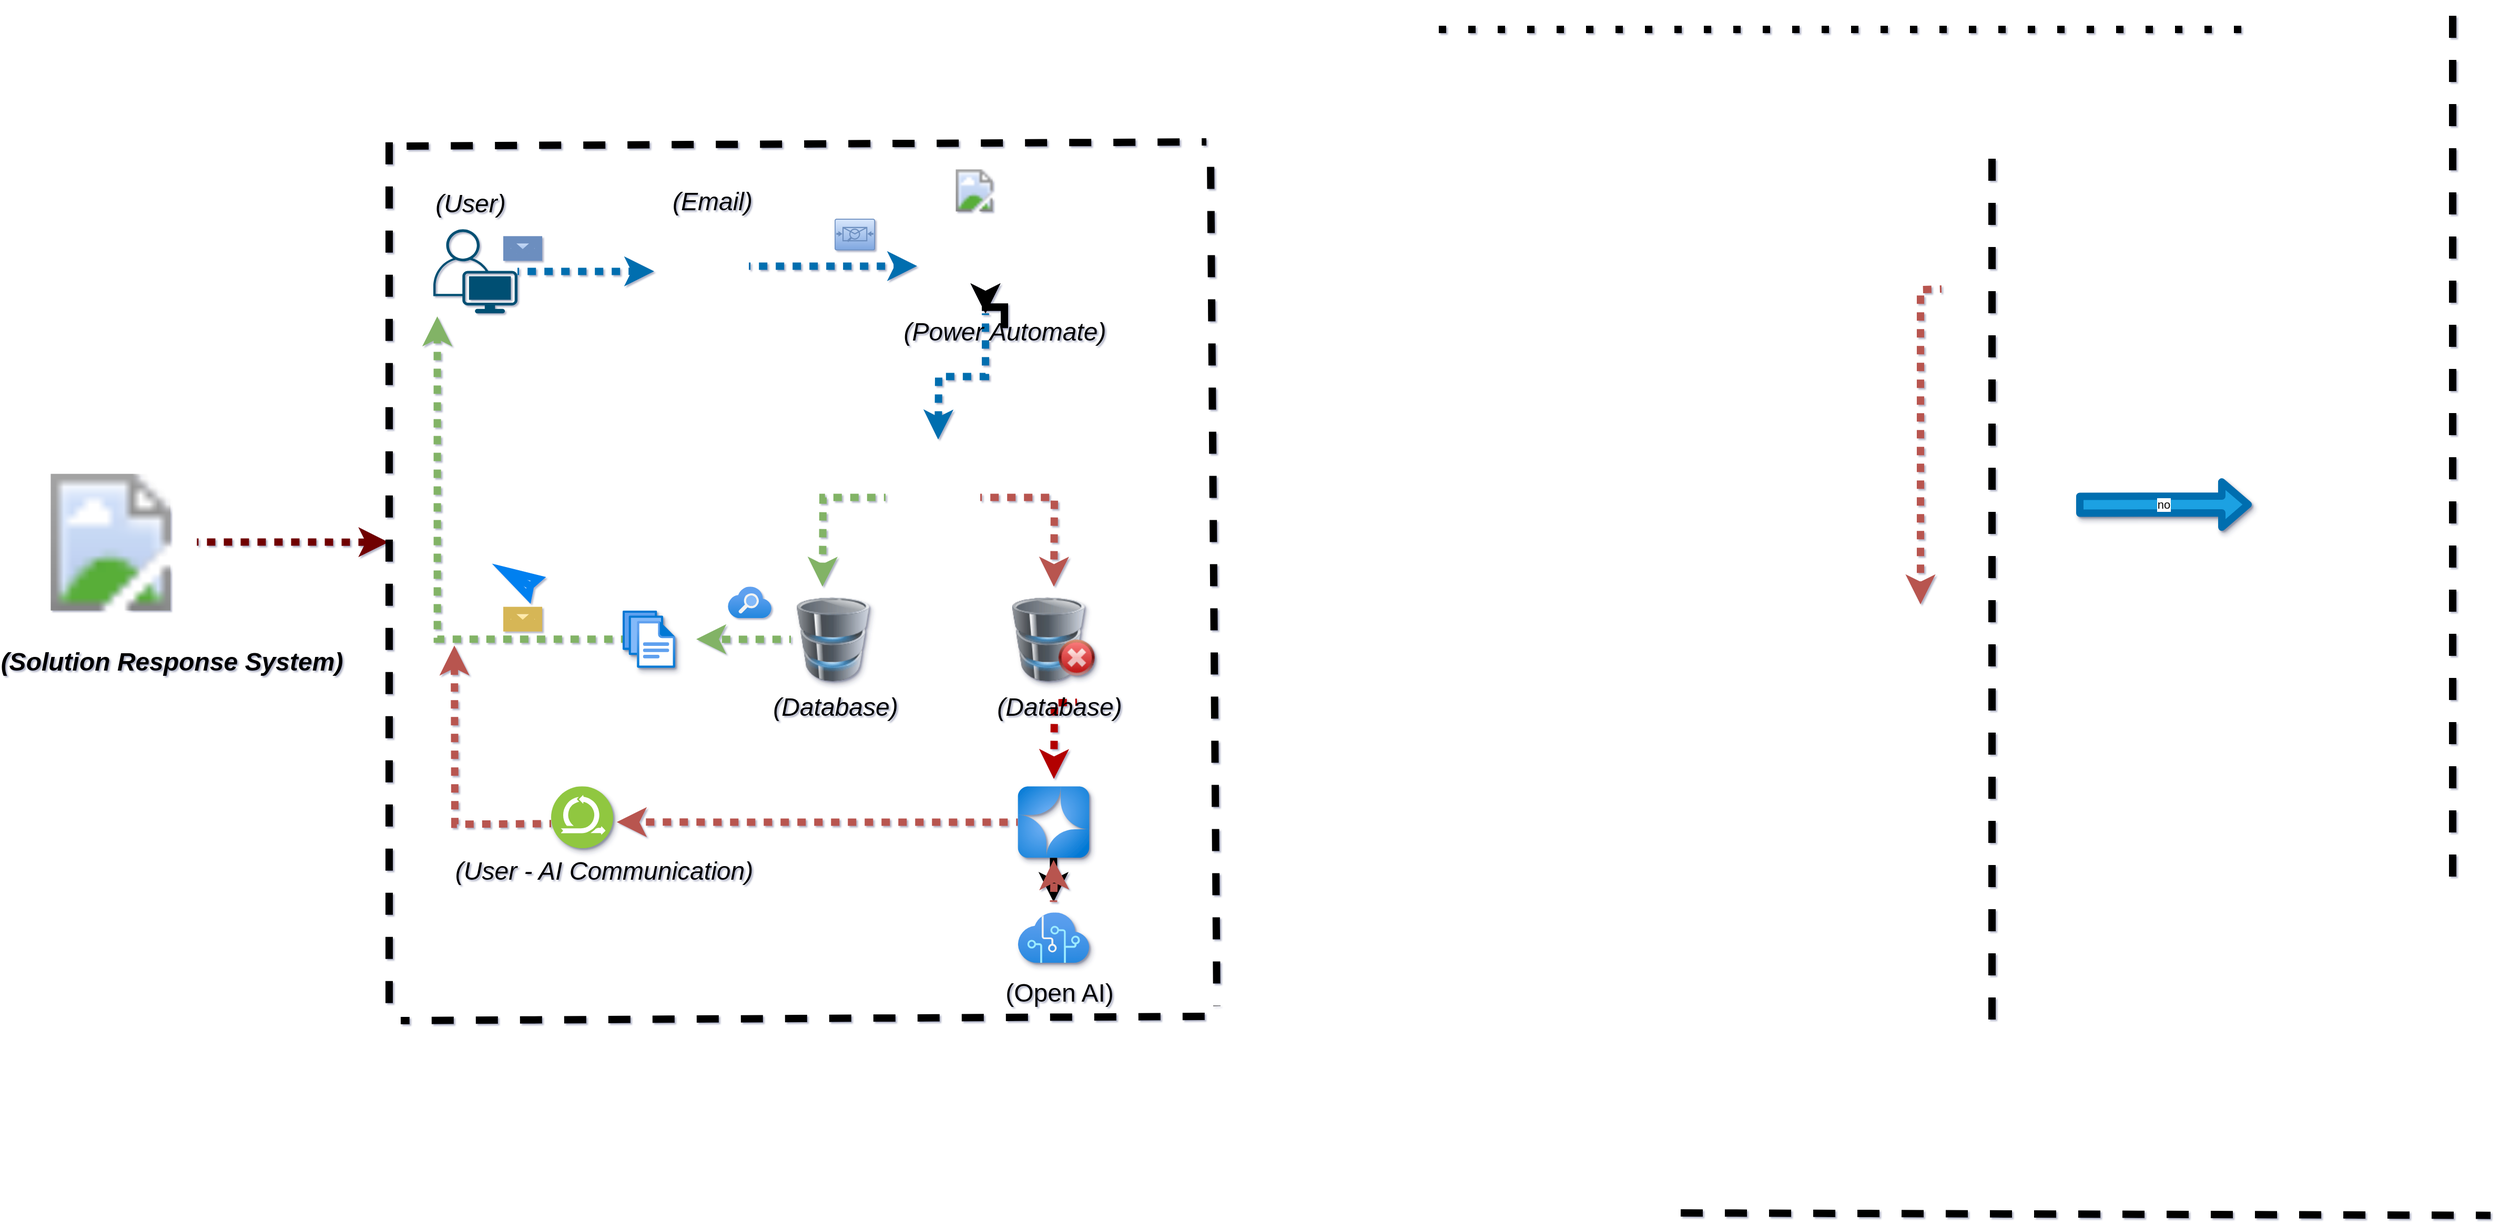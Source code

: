 <mxfile version="27.1.6">
  <diagram name="Page-1" id="L2PVltFi-RPV7Z0sjvkx">
    <mxGraphModel dx="8036" dy="2372" grid="0" gridSize="10" guides="1" tooltips="1" connect="1" arrows="0" fold="1" page="0" pageScale="1" pageWidth="827" pageHeight="1169" background="none" math="0" shadow="1">
      <root>
        <mxCell id="0" />
        <mxCell id="1" parent="0" />
        <mxCell id="AZV9hn9qBUokX4URhQvR-91" style="edgeStyle=orthogonalEdgeStyle;rounded=0;orthogonalLoop=1;jettySize=auto;html=1;fillColor=#a20025;strokeColor=#6F0000;flowAnimation=1;strokeWidth=7;" parent="1" source="AZV9hn9qBUokX4URhQvR-2" edge="1">
          <mxGeometry relative="1" as="geometry">
            <mxPoint x="-4461.714" y="-15.17" as="targetPoint" />
          </mxGeometry>
        </mxCell>
        <mxCell id="AZV9hn9qBUokX4URhQvR-2" value="" style="image;aspect=fixed;html=1;points=[];align=center;fontSize=12;image=img/lib/azure2/power_platform/PowerAutomate.svg;strokeWidth=7;" parent="1" vertex="1">
          <mxGeometry x="-4808" y="-80.17" width="164.19" height="130" as="geometry" />
        </mxCell>
        <mxCell id="AZV9hn9qBUokX4URhQvR-40" style="edgeStyle=orthogonalEdgeStyle;rounded=0;orthogonalLoop=1;jettySize=auto;html=1;fillColor=#1ba1e2;strokeColor=#006EAF;flowAnimation=1;strokeWidth=7;" parent="1" source="AZV9hn9qBUokX4URhQvR-15" edge="1">
          <mxGeometry relative="1" as="geometry">
            <mxPoint x="-4209" y="-272.82" as="targetPoint" />
          </mxGeometry>
        </mxCell>
        <mxCell id="AZV9hn9qBUokX4URhQvR-68" style="edgeStyle=orthogonalEdgeStyle;rounded=0;orthogonalLoop=1;jettySize=auto;html=1;fillColor=#f8cecc;gradientColor=#ea6b66;strokeColor=#b85450;flowAnimation=1;strokeWidth=7;" parent="1" edge="1">
          <mxGeometry relative="1" as="geometry">
            <mxPoint x="-3005" y="44.0" as="targetPoint" />
            <mxPoint x="-2985" y="-256.0" as="sourcePoint" />
          </mxGeometry>
        </mxCell>
        <mxCell id="AZV9hn9qBUokX4URhQvR-15" value="" style="points=[[0.35,0,0],[0.98,0.51,0],[1,0.71,0],[0.67,1,0],[0,0.795,0],[0,0.65,0]];verticalLabelPosition=bottom;sketch=0;html=1;verticalAlign=top;aspect=fixed;align=center;pointerEvents=1;shape=mxgraph.cisco19.user;fillColor=#005073;strokeColor=none;strokeWidth=7;" parent="1" vertex="1">
          <mxGeometry x="-4419" y="-312.82" width="80" height="80" as="geometry" />
        </mxCell>
        <mxCell id="AZV9hn9qBUokX4URhQvR-35" style="edgeStyle=orthogonalEdgeStyle;rounded=0;orthogonalLoop=1;jettySize=auto;html=1;fillColor=#1ba1e2;strokeColor=#006EAF;flowAnimation=1;strokeWidth=7;" parent="1" source="AZV9hn9qBUokX4URhQvR-18" edge="1">
          <mxGeometry relative="1" as="geometry">
            <mxPoint x="-3959" y="-277.82" as="targetPoint" />
          </mxGeometry>
        </mxCell>
        <mxCell id="AZV9hn9qBUokX4URhQvR-18" value="" style="shape=image;html=1;verticalAlign=top;verticalLabelPosition=bottom;labelBackgroundColor=#ffffff;imageAspect=0;aspect=fixed;image=https://cdn2.iconfinder.com/data/icons/capsocial-square-flat-3/500/Outlook-128.png;strokeWidth=7;" parent="1" vertex="1">
          <mxGeometry x="-4189" y="-312.82" width="70" height="70" as="geometry" />
        </mxCell>
        <mxCell id="AZV9hn9qBUokX4URhQvR-47" style="edgeStyle=orthogonalEdgeStyle;rounded=0;orthogonalLoop=1;jettySize=auto;html=1;fillColor=#1ba1e2;strokeColor=#006EAF;flowAnimation=1;strokeWidth=7;" parent="1" source="AZV9hn9qBUokX4URhQvR-34" edge="1">
          <mxGeometry relative="1" as="geometry">
            <mxPoint x="-3939" y="-112.82" as="targetPoint" />
          </mxGeometry>
        </mxCell>
        <mxCell id="AZV9hn9qBUokX4URhQvR-34" value="" style="shape=image;verticalLabelPosition=bottom;labelBackgroundColor=default;verticalAlign=top;aspect=fixed;imageAspect=0;image=https://cdn4.iconfinder.com/data/icons/emergency-service-6/496/Emergency-call-smartphone-operator-responder-512.png;strokeWidth=7;" parent="1" vertex="1">
          <mxGeometry x="-3939" y="-322.82" width="90" height="90" as="geometry" />
        </mxCell>
        <mxCell id="AZV9hn9qBUokX4URhQvR-36" value="" style="image;aspect=fixed;html=1;points=[];align=center;fontSize=12;image=img/lib/azure2/power_platform/PowerAutomate.svg;strokeWidth=7;" parent="1" vertex="1">
          <mxGeometry x="-3930" y="-369.82" width="50.52" height="40" as="geometry" />
        </mxCell>
        <mxCell id="AZV9hn9qBUokX4URhQvR-44" style="edgeStyle=orthogonalEdgeStyle;rounded=0;orthogonalLoop=1;jettySize=auto;html=1;fillColor=#f8cecc;strokeColor=#b85450;gradientColor=#ea6b66;flowAnimation=1;strokeWidth=7;" parent="1" source="AZV9hn9qBUokX4URhQvR-37" edge="1">
          <mxGeometry relative="1" as="geometry">
            <mxPoint x="-3829" y="27.18" as="targetPoint" />
          </mxGeometry>
        </mxCell>
        <mxCell id="AZV9hn9qBUokX4URhQvR-45" style="edgeStyle=orthogonalEdgeStyle;rounded=0;orthogonalLoop=1;jettySize=auto;html=1;fillColor=#d5e8d4;strokeColor=#82b366;gradientColor=#97d077;flowAnimation=1;strokeWidth=7;" parent="1" source="AZV9hn9qBUokX4URhQvR-37" edge="1">
          <mxGeometry relative="1" as="geometry">
            <mxPoint x="-4049" y="27.18" as="targetPoint" />
          </mxGeometry>
        </mxCell>
        <mxCell id="AZV9hn9qBUokX4URhQvR-37" value="" style="shape=image;html=1;verticalAlign=top;verticalLabelPosition=bottom;labelBackgroundColor=#ffffff;imageAspect=0;aspect=fixed;image=https://cdn1.iconfinder.com/data/icons/unicons-line-vol-3/24/file-search-alt-128.png;shadow=1;strokeWidth=7;" parent="1" vertex="1">
          <mxGeometry x="-3989" y="-102.82" width="90" height="90" as="geometry" />
        </mxCell>
        <mxCell id="AZV9hn9qBUokX4URhQvR-56" style="edgeStyle=orthogonalEdgeStyle;rounded=0;orthogonalLoop=1;jettySize=auto;html=1;fillColor=#e51400;strokeColor=#B20000;flowAnimation=1;strokeWidth=7;" parent="1" edge="1">
          <mxGeometry relative="1" as="geometry">
            <mxPoint x="-3829" y="210.18" as="targetPoint" />
            <mxPoint x="-3807" y="137.18" as="sourcePoint" />
          </mxGeometry>
        </mxCell>
        <mxCell id="AZV9hn9qBUokX4URhQvR-39" value="" style="image;html=1;image=img/lib/clip_art/computers/Database_Remove_128x128.png;shadow=1;strokeWidth=7;" parent="1" vertex="1">
          <mxGeometry x="-3869.26" y="37.18" width="80" height="80" as="geometry" />
        </mxCell>
        <mxCell id="AZV9hn9qBUokX4URhQvR-51" style="edgeStyle=orthogonalEdgeStyle;rounded=0;orthogonalLoop=1;jettySize=auto;html=1;fillColor=#d5e8d4;strokeColor=#82b366;gradientColor=#97d077;flowAnimation=1;strokeWidth=7;" parent="1" source="AZV9hn9qBUokX4URhQvR-41" edge="1">
          <mxGeometry relative="1" as="geometry">
            <mxPoint x="-4169" y="77.18" as="targetPoint" />
          </mxGeometry>
        </mxCell>
        <mxCell id="AZV9hn9qBUokX4URhQvR-41" value="" style="image;html=1;image=img/lib/clip_art/computers/Database_128x128.png;shadow=1;strokeWidth=7;" parent="1" vertex="1">
          <mxGeometry x="-4079" y="37.18" width="80" height="80" as="geometry" />
        </mxCell>
        <mxCell id="AZV9hn9qBUokX4URhQvR-42" value="" style="shape=image;html=1;verticalAlign=top;verticalLabelPosition=bottom;labelBackgroundColor=#ffffff;imageAspect=0;aspect=fixed;image=https://cdn3.iconfinder.com/data/icons/miscellaneous-80/60/check-128.png;shadow=1;strokeWidth=7;" parent="1" vertex="1">
          <mxGeometry x="-4019" y="77.18" width="30" height="30" as="geometry" />
        </mxCell>
        <mxCell id="AZV9hn9qBUokX4URhQvR-48" value="" style="sketch=0;points=[[0.015,0.015,0],[0.985,0.015,0],[0.985,0.985,0],[0.015,0.985,0],[0.25,0,0],[0.5,0,0],[0.75,0,0],[1,0.25,0],[1,0.5,0],[1,0.75,0],[0.75,1,0],[0.5,1,0],[0.25,1,0],[0,0.75,0],[0,0.5,0],[0,0.25,0]];verticalLabelPosition=bottom;html=1;verticalAlign=top;aspect=fixed;align=center;pointerEvents=1;shape=mxgraph.cisco19.rect;prIcon=email_security;fillColor=#dae8fc;strokeColor=#6c8ebf;gradientColor=#7ea6e0;strokeWidth=7;" parent="1" vertex="1">
          <mxGeometry x="-4037.4" y="-322.82" width="38.4" height="30" as="geometry" />
        </mxCell>
        <mxCell id="AZV9hn9qBUokX4URhQvR-49" value="" style="html=1;verticalLabelPosition=bottom;align=center;labelBackgroundColor=#ffffff;verticalAlign=top;strokeWidth=7;strokeColor=#6c8ebf;shadow=0;dashed=0;shape=mxgraph.ios7.icons.mail;gradientColor=#7ea6e0;fillStyle=solid;fillColor=#dae8fc;" parent="1" vertex="1">
          <mxGeometry x="-4349" y="-302.82" width="30" height="16.5" as="geometry" />
        </mxCell>
        <mxCell id="AZV9hn9qBUokX4URhQvR-50" value="" style="image;aspect=fixed;html=1;points=[];align=center;fontSize=12;image=img/lib/azure2/general/Files.svg;shadow=1;strokeWidth=7;" parent="1" vertex="1">
          <mxGeometry x="-4239" y="49.83" width="50" height="54.69" as="geometry" />
        </mxCell>
        <mxCell id="AZV9hn9qBUokX4URhQvR-53" value="" style="html=1;verticalLabelPosition=bottom;align=center;labelBackgroundColor=#ffffff;verticalAlign=top;strokeWidth=7;strokeColor=#0080F0;shadow=0;dashed=0;shape=mxgraph.ios7.icons.pointer;rotation=-105;" parent="1" vertex="1">
          <mxGeometry x="-4349" y="7.18" width="30" height="30" as="geometry" />
        </mxCell>
        <mxCell id="AZV9hn9qBUokX4URhQvR-61" value="" style="edgeStyle=orthogonalEdgeStyle;rounded=0;orthogonalLoop=1;jettySize=auto;html=1;strokeWidth=7;" parent="1" source="AZV9hn9qBUokX4URhQvR-55" edge="1">
          <mxGeometry relative="1" as="geometry">
            <mxPoint x="-3829.26" y="327.18" as="targetPoint" />
          </mxGeometry>
        </mxCell>
        <mxCell id="AZV9hn9qBUokX4URhQvR-64" style="edgeStyle=orthogonalEdgeStyle;rounded=0;orthogonalLoop=1;jettySize=auto;html=1;fillColor=#f8cecc;gradientColor=#ea6b66;strokeColor=#b85450;flowAnimation=1;strokeWidth=7;" parent="1" edge="1">
          <mxGeometry relative="1" as="geometry">
            <mxPoint x="-4399" y="83.18" as="targetPoint" />
            <mxPoint x="-4307.0" y="252.651" as="sourcePoint" />
          </mxGeometry>
        </mxCell>
        <mxCell id="AZV9hn9qBUokX4URhQvR-97" style="edgeStyle=orthogonalEdgeStyle;rounded=0;orthogonalLoop=1;jettySize=auto;html=1;fillColor=#f8cecc;gradientColor=#ea6b66;strokeColor=#b85450;flowAnimation=1;strokeWidth=7;" parent="1" source="AZV9hn9qBUokX4URhQvR-55" edge="1">
          <mxGeometry relative="1" as="geometry">
            <mxPoint x="-4244.571" y="251.18" as="targetPoint" />
          </mxGeometry>
        </mxCell>
        <mxCell id="AZV9hn9qBUokX4URhQvR-55" value="" style="image;aspect=fixed;html=1;points=[];align=center;fontSize=12;image=img/lib/azure2/ai_machine_learning/Azure_OpenAI.svg;shadow=1;strokeWidth=7;" parent="1" vertex="1">
          <mxGeometry x="-3863.26" y="217.18" width="68" height="68" as="geometry" />
        </mxCell>
        <mxCell id="AZV9hn9qBUokX4URhQvR-60" style="edgeStyle=orthogonalEdgeStyle;rounded=0;orthogonalLoop=1;jettySize=auto;html=1;fillColor=#f8cecc;gradientColor=#ea6b66;strokeColor=#b85450;flowAnimation=1;strokeWidth=7;" parent="1" edge="1">
          <mxGeometry relative="1" as="geometry">
            <mxPoint x="-3829.26" y="287.18" as="targetPoint" />
            <mxPoint x="-3829.3" y="327.18" as="sourcePoint" />
          </mxGeometry>
        </mxCell>
        <mxCell id="AZV9hn9qBUokX4URhQvR-59" value="" style="html=1;verticalLabelPosition=bottom;align=center;labelBackgroundColor=#ffffff;verticalAlign=top;strokeWidth=7;strokeColor=#d6b656;shadow=0;dashed=0;shape=mxgraph.ios7.icons.mail;fillColor=#fff2cc;gradientColor=#ffd966;" parent="1" vertex="1">
          <mxGeometry x="-4349" y="49.83" width="30" height="16.5" as="geometry" />
        </mxCell>
        <mxCell id="AZV9hn9qBUokX4URhQvR-62" value="" style="image;aspect=fixed;html=1;points=[];align=center;fontSize=12;image=img/lib/azure2/ai_machine_learning/Cognitive_Services.svg;imageBackground=none;shadow=1;strokeWidth=7;" parent="1" vertex="1">
          <mxGeometry x="-3863.26" y="337.18" width="68" height="48" as="geometry" />
        </mxCell>
        <mxCell id="AZV9hn9qBUokX4URhQvR-66" style="edgeStyle=orthogonalEdgeStyle;rounded=0;orthogonalLoop=1;jettySize=auto;html=1;entryX=0.047;entryY=1.035;entryDx=0;entryDy=0;entryPerimeter=0;fillColor=#d5e8d4;gradientColor=#97d077;strokeColor=#82b366;flowAnimation=1;strokeWidth=7;" parent="1" source="AZV9hn9qBUokX4URhQvR-50" target="AZV9hn9qBUokX4URhQvR-15" edge="1">
          <mxGeometry relative="1" as="geometry" />
        </mxCell>
        <mxCell id="AZV9hn9qBUokX4URhQvR-67" value="" style="image;aspect=fixed;html=1;points=[];align=center;fontSize=12;image=img/lib/azure2/app_services/Search_Services.svg;strokeWidth=7;" parent="1" vertex="1">
          <mxGeometry x="-4139" y="27.18" width="41.53" height="30" as="geometry" />
        </mxCell>
        <mxCell id="AZV9hn9qBUokX4URhQvR-70" value="" style="endArrow=none;dashed=1;html=1;rounded=0;strokeWidth=7;" parent="1" edge="1">
          <mxGeometry width="50" height="50" relative="1" as="geometry">
            <mxPoint x="-2499" y="303.0" as="sourcePoint" />
            <mxPoint x="-2499" y="-527" as="targetPoint" />
          </mxGeometry>
        </mxCell>
        <mxCell id="AZV9hn9qBUokX4URhQvR-71" value="" style="endArrow=none;dashed=1;html=1;rounded=0;strokeWidth=7;" parent="1" edge="1">
          <mxGeometry width="50" height="50" relative="1" as="geometry">
            <mxPoint x="-3233" y="623" as="sourcePoint" />
            <mxPoint x="-2463" y="625.353" as="targetPoint" />
          </mxGeometry>
        </mxCell>
        <mxCell id="AZV9hn9qBUokX4URhQvR-72" value="" style="endArrow=none;dashed=1;html=1;rounded=0;strokeWidth=7;" parent="1" edge="1">
          <mxGeometry width="50" height="50" relative="1" as="geometry">
            <mxPoint x="-2937" y="439.0" as="sourcePoint" />
            <mxPoint x="-2937" y="-391" as="targetPoint" />
          </mxGeometry>
        </mxCell>
        <mxCell id="AZV9hn9qBUokX4URhQvR-73" value="" style="endArrow=none;dashed=1;html=1;dashPattern=1 3;strokeWidth=7;rounded=0;" parent="1" edge="1">
          <mxGeometry width="50" height="50" relative="1" as="geometry">
            <mxPoint x="-3463" y="-503" as="sourcePoint" />
            <mxPoint x="-2693" y="-503" as="targetPoint" />
          </mxGeometry>
        </mxCell>
        <mxCell id="AZV9hn9qBUokX4URhQvR-76" value="&lt;i style=&quot;font-weight: normal;&quot;&gt;(User)&lt;/i&gt;" style="text;strokeColor=none;fillColor=none;html=1;fontSize=24;fontStyle=1;verticalAlign=middle;align=center;strokeWidth=7;" parent="1" vertex="1">
          <mxGeometry x="-4425" y="-345.82" width="81" height="18.5" as="geometry" />
        </mxCell>
        <mxCell id="AZV9hn9qBUokX4URhQvR-78" value="&lt;i style=&quot;font-weight: normal;&quot;&gt;(Email)&lt;/i&gt;" style="text;strokeColor=none;fillColor=none;html=1;fontSize=24;fontStyle=1;verticalAlign=middle;align=center;strokeWidth=7;" parent="1" vertex="1">
          <mxGeometry x="-4189" y="-345.82" width="69" height="13" as="geometry" />
        </mxCell>
        <mxCell id="AZV9hn9qBUokX4URhQvR-79" value="&lt;i&gt;&lt;font face=&quot;Helvetica&quot;&gt;(Solution Response System)&lt;/font&gt;&lt;/i&gt;" style="text;strokeColor=none;fillColor=none;html=1;fontSize=24;fontStyle=1;verticalAlign=middle;align=center;strokeWidth=7;" parent="1" vertex="1">
          <mxGeometry x="-4704" y="88.18" width="71" height="21" as="geometry" />
        </mxCell>
        <mxCell id="AZV9hn9qBUokX4URhQvR-104" value="" style="edgeStyle=orthogonalEdgeStyle;rounded=0;orthogonalLoop=1;jettySize=auto;html=1;strokeWidth=7;" parent="1" source="AZV9hn9qBUokX4URhQvR-80" target="AZV9hn9qBUokX4URhQvR-34" edge="1">
          <mxGeometry relative="1" as="geometry" />
        </mxCell>
        <mxCell id="AZV9hn9qBUokX4URhQvR-107" value="" style="edgeStyle=orthogonalEdgeStyle;rounded=0;orthogonalLoop=1;jettySize=auto;html=1;strokeWidth=7;" parent="1" source="AZV9hn9qBUokX4URhQvR-80" target="AZV9hn9qBUokX4URhQvR-34" edge="1">
          <mxGeometry relative="1" as="geometry" />
        </mxCell>
        <mxCell id="AZV9hn9qBUokX4URhQvR-80" value="&lt;i style=&quot;font-weight: normal;&quot;&gt;(Power Automate)&lt;/i&gt;" style="text;strokeColor=none;fillColor=none;html=1;fontSize=24;fontStyle=1;verticalAlign=middle;align=center;rotation=0;strokeWidth=7;" parent="1" vertex="1">
          <mxGeometry x="-3896" y="-218.82" width="40" height="7" as="geometry" />
        </mxCell>
        <mxCell id="AZV9hn9qBUokX4URhQvR-83" value="&lt;i style=&quot;font-weight: normal;&quot;&gt;(Database)&lt;/i&gt;" style="text;strokeColor=none;fillColor=none;html=1;fontSize=24;fontStyle=1;verticalAlign=middle;align=center;strokeWidth=7;" parent="1" vertex="1">
          <mxGeometry x="-4079" y="129.18" width="84" height="26" as="geometry" />
        </mxCell>
        <mxCell id="AZV9hn9qBUokX4URhQvR-85" value="&lt;i style=&quot;font-weight: normal;&quot;&gt;(Database)&lt;/i&gt;" style="text;strokeColor=none;fillColor=none;html=1;fontSize=24;fontStyle=1;verticalAlign=middle;align=center;strokeWidth=7;" parent="1" vertex="1">
          <mxGeometry x="-3866" y="129.18" width="84" height="26" as="geometry" />
        </mxCell>
        <mxCell id="AZV9hn9qBUokX4URhQvR-89" value="&lt;span style=&quot;font-weight: normal;&quot;&gt;(Open AI)&lt;/span&gt;" style="text;strokeColor=none;fillColor=none;html=1;fontSize=24;fontStyle=1;verticalAlign=middle;align=center;strokeWidth=7;" parent="1" vertex="1">
          <mxGeometry x="-3851" y="408.18" width="54" height="11" as="geometry" />
        </mxCell>
        <mxCell id="AZV9hn9qBUokX4URhQvR-95" value="&lt;i style=&quot;font-weight: normal;&quot;&gt;(User - AI Communication)&lt;/i&gt;" style="text;strokeColor=none;fillColor=none;html=1;fontSize=24;fontStyle=1;verticalAlign=middle;align=center;strokeWidth=7;" parent="1" vertex="1">
          <mxGeometry x="-4307" y="278.18" width="100" height="40" as="geometry" />
        </mxCell>
        <mxCell id="AZV9hn9qBUokX4URhQvR-92" value="" style="image;aspect=fixed;perimeter=ellipsePerimeter;html=1;align=center;shadow=1;dashed=0;fontColor=#4277BB;labelBackgroundColor=default;fontSize=12;spacingTop=3;image=img/lib/ibm/blockchain/communication.svg;strokeWidth=7;" parent="1" vertex="1">
          <mxGeometry x="-4307" y="217.18" width="59" height="59" as="geometry" />
        </mxCell>
        <mxCell id="AZV9hn9qBUokX4URhQvR-121" value="" style="endArrow=none;dashed=1;html=1;rounded=0;flowAnimation=1;strokeWidth=7;" parent="1" edge="1">
          <mxGeometry width="50" height="50" relative="1" as="geometry">
            <mxPoint x="-4461" y="433" as="sourcePoint" />
            <mxPoint x="-4461" y="-397" as="targetPoint" />
          </mxGeometry>
        </mxCell>
        <mxCell id="AZV9hn9qBUokX4URhQvR-122" value="" style="endArrow=none;dashed=1;html=1;rounded=0;flowAnimation=1;strokeWidth=7;" parent="1" edge="1">
          <mxGeometry width="50" height="50" relative="1" as="geometry">
            <mxPoint x="-3676" y="436" as="sourcePoint" />
            <mxPoint x="-4450" y="440" as="targetPoint" />
          </mxGeometry>
        </mxCell>
        <mxCell id="AZV9hn9qBUokX4URhQvR-123" value="" style="endArrow=none;dashed=1;html=1;rounded=0;flowAnimation=1;strokeWidth=7;" parent="1" edge="1">
          <mxGeometry width="50" height="50" relative="1" as="geometry">
            <mxPoint x="-3680" y="-381.82" as="sourcePoint" />
            <mxPoint x="-3674" y="426.18" as="targetPoint" />
          </mxGeometry>
        </mxCell>
        <mxCell id="AZV9hn9qBUokX4URhQvR-124" value="" style="endArrow=none;dashed=1;html=1;strokeWidth=7;rounded=0;flowAnimation=1;" parent="1" edge="1">
          <mxGeometry width="50" height="50" relative="1" as="geometry">
            <mxPoint x="-4454" y="-392" as="sourcePoint" />
            <mxPoint x="-3684" y="-396" as="targetPoint" />
          </mxGeometry>
        </mxCell>
        <mxCell id="AZV9hn9qBUokX4URhQvR-129" value="no" style="shape=flexArrow;endArrow=classic;html=1;rounded=1;fillColor=#1ba1e2;strokeColor=#006EAF;shadow=1;flowAnimation=0;strokeWidth=7;" parent="1" edge="1">
          <mxGeometry width="50" height="50" relative="1" as="geometry">
            <mxPoint x="-2857.0" y="-50.76" as="sourcePoint" />
            <mxPoint x="-2690" y="-51" as="targetPoint" />
          </mxGeometry>
        </mxCell>
      </root>
    </mxGraphModel>
  </diagram>
</mxfile>
